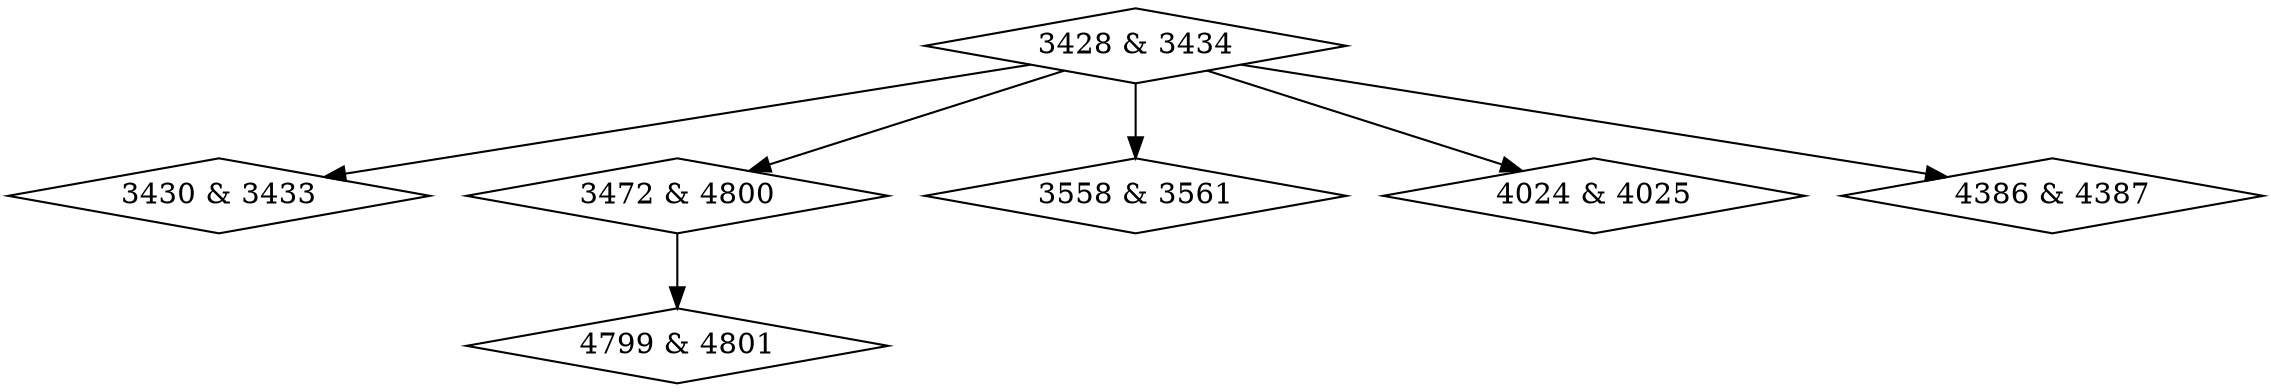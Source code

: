 digraph {
0 [label = "3428 & 3434", shape = diamond];
1 [label = "3430 & 3433", shape = diamond];
2 [label = "3472 & 4800", shape = diamond];
3 [label = "3558 & 3561", shape = diamond];
4 [label = "4024 & 4025", shape = diamond];
5 [label = "4386 & 4387", shape = diamond];
6 [label = "4799 & 4801", shape = diamond];
0->1;
0->2;
0->3;
0->4;
0->5;
2->6;
}
